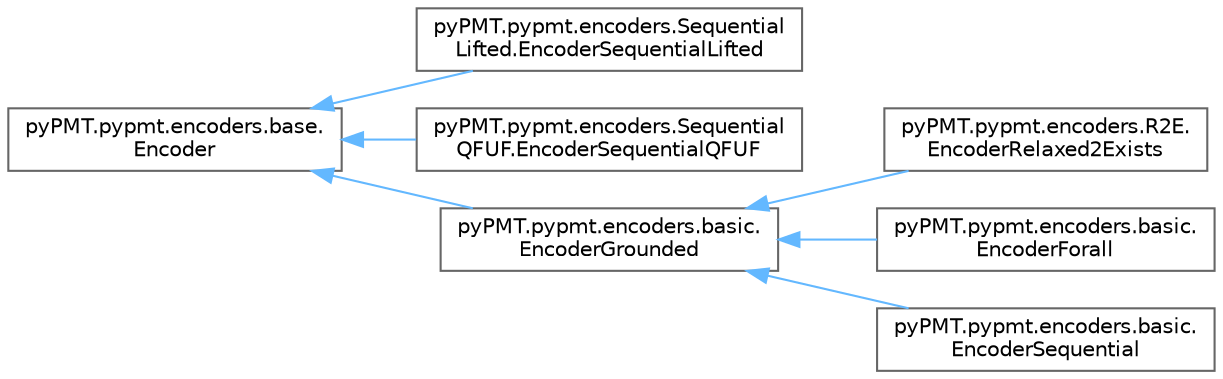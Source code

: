 digraph "Graphical Class Hierarchy"
{
 // LATEX_PDF_SIZE
  bgcolor="transparent";
  edge [fontname=Helvetica,fontsize=10,labelfontname=Helvetica,labelfontsize=10];
  node [fontname=Helvetica,fontsize=10,shape=box,height=0.2,width=0.4];
  rankdir="LR";
  Node0 [id="Node000000",label="pyPMT.pypmt.encoders.base.\lEncoder",height=0.2,width=0.4,color="grey40", fillcolor="white", style="filled",URL="$classpyPMT_1_1pypmt_1_1encoders_1_1base_1_1Encoder.html",tooltip="The main role of an Encoder is to receive a Unified Planning task and produce a SMT encoding."];
  Node0 -> Node1 [id="edge1_Node000000_Node000001",dir="back",color="steelblue1",style="solid",tooltip=" "];
  Node1 [id="Node000001",label="pyPMT.pypmt.encoders.Sequential\lLifted.EncoderSequentialLifted",height=0.2,width=0.4,color="grey40", fillcolor="white", style="filled",URL="$classpyPMT_1_1pypmt_1_1encoders_1_1SequentialLifted_1_1EncoderSequentialLifted.html",tooltip=" "];
  Node0 -> Node2 [id="edge2_Node000000_Node000002",dir="back",color="steelblue1",style="solid",tooltip=" "];
  Node2 [id="Node000002",label="pyPMT.pypmt.encoders.Sequential\lQFUF.EncoderSequentialQFUF",height=0.2,width=0.4,color="grey40", fillcolor="white", style="filled",URL="$classpyPMT_1_1pypmt_1_1encoders_1_1SequentialQFUF_1_1EncoderSequentialQFUF.html",tooltip=" "];
  Node0 -> Node3 [id="edge3_Node000000_Node000003",dir="back",color="steelblue1",style="solid",tooltip=" "];
  Node3 [id="Node000003",label="pyPMT.pypmt.encoders.basic.\lEncoderGrounded",height=0.2,width=0.4,color="grey40", fillcolor="white", style="filled",URL="$classpyPMT_1_1pypmt_1_1encoders_1_1basic_1_1EncoderGrounded.html",tooltip="As its filename implies, it's the most basic encoding you can imagine."];
  Node3 -> Node4 [id="edge4_Node000003_Node000004",dir="back",color="steelblue1",style="solid",tooltip=" "];
  Node4 [id="Node000004",label="pyPMT.pypmt.encoders.R2E.\lEncoderRelaxed2Exists",height=0.2,width=0.4,color="grey40", fillcolor="white", style="filled",URL="$classpyPMT_1_1pypmt_1_1encoders_1_1R2E_1_1EncoderRelaxed2Exists.html",tooltip=" "];
  Node3 -> Node5 [id="edge5_Node000003_Node000005",dir="back",color="steelblue1",style="solid",tooltip=" "];
  Node5 [id="Node000005",label="pyPMT.pypmt.encoders.basic.\lEncoderForall",height=0.2,width=0.4,color="grey40", fillcolor="white", style="filled",URL="$classpyPMT_1_1pypmt_1_1encoders_1_1basic_1_1EncoderForall.html",tooltip=" "];
  Node3 -> Node6 [id="edge6_Node000003_Node000006",dir="back",color="steelblue1",style="solid",tooltip=" "];
  Node6 [id="Node000006",label="pyPMT.pypmt.encoders.basic.\lEncoderSequential",height=0.2,width=0.4,color="grey40", fillcolor="white", style="filled",URL="$classpyPMT_1_1pypmt_1_1encoders_1_1basic_1_1EncoderSequential.html",tooltip=" "];
}

